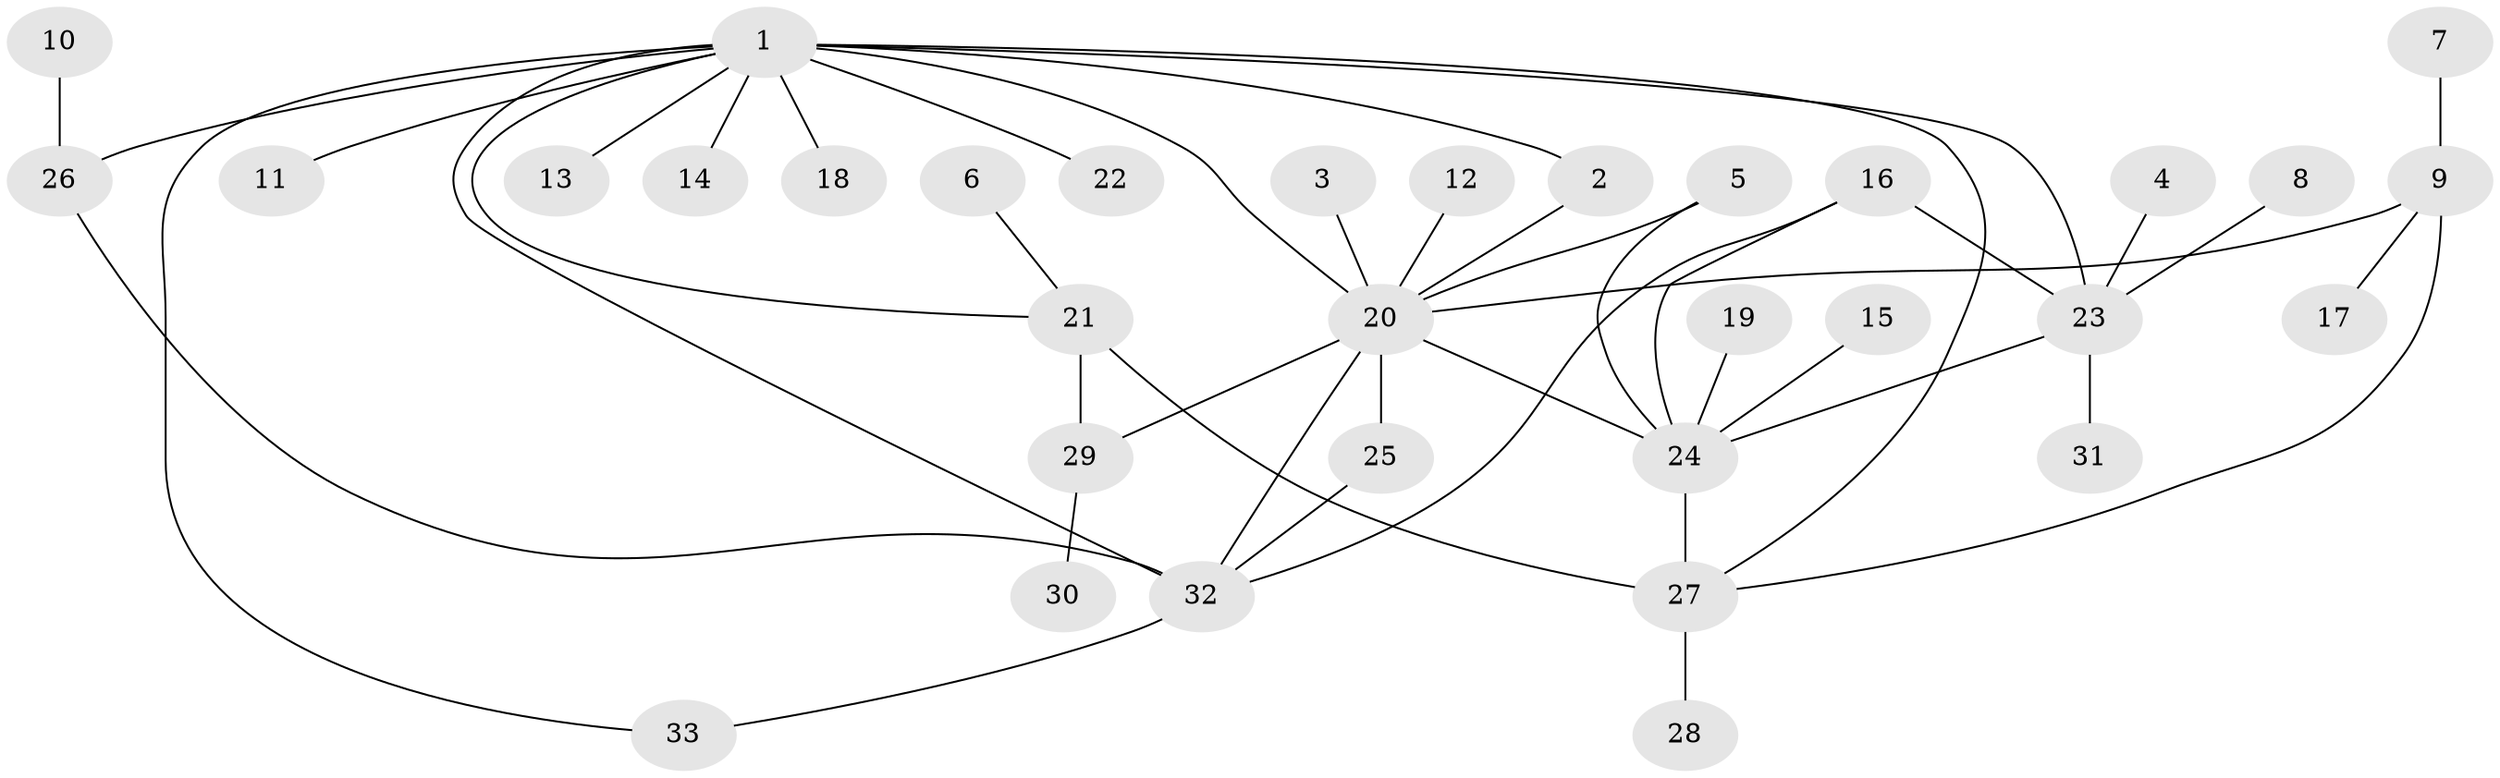// original degree distribution, {5: 0.030303030303030304, 9: 0.030303030303030304, 7: 0.030303030303030304, 4: 0.06060606060606061, 8: 0.030303030303030304, 6: 0.015151515151515152, 2: 0.24242424242424243, 12: 0.015151515151515152, 3: 0.045454545454545456, 1: 0.5}
// Generated by graph-tools (version 1.1) at 2025/26/03/09/25 03:26:48]
// undirected, 33 vertices, 45 edges
graph export_dot {
graph [start="1"]
  node [color=gray90,style=filled];
  1;
  2;
  3;
  4;
  5;
  6;
  7;
  8;
  9;
  10;
  11;
  12;
  13;
  14;
  15;
  16;
  17;
  18;
  19;
  20;
  21;
  22;
  23;
  24;
  25;
  26;
  27;
  28;
  29;
  30;
  31;
  32;
  33;
  1 -- 2 [weight=1.0];
  1 -- 11 [weight=1.0];
  1 -- 13 [weight=1.0];
  1 -- 14 [weight=1.0];
  1 -- 18 [weight=1.0];
  1 -- 20 [weight=1.0];
  1 -- 21 [weight=1.0];
  1 -- 22 [weight=1.0];
  1 -- 23 [weight=2.0];
  1 -- 26 [weight=1.0];
  1 -- 27 [weight=1.0];
  1 -- 32 [weight=1.0];
  1 -- 33 [weight=1.0];
  2 -- 20 [weight=1.0];
  3 -- 20 [weight=1.0];
  4 -- 23 [weight=1.0];
  5 -- 20 [weight=1.0];
  5 -- 24 [weight=1.0];
  6 -- 21 [weight=1.0];
  7 -- 9 [weight=1.0];
  8 -- 23 [weight=1.0];
  9 -- 17 [weight=1.0];
  9 -- 20 [weight=2.0];
  9 -- 27 [weight=1.0];
  10 -- 26 [weight=1.0];
  12 -- 20 [weight=1.0];
  15 -- 24 [weight=1.0];
  16 -- 23 [weight=1.0];
  16 -- 24 [weight=1.0];
  16 -- 32 [weight=1.0];
  19 -- 24 [weight=1.0];
  20 -- 24 [weight=1.0];
  20 -- 25 [weight=1.0];
  20 -- 29 [weight=1.0];
  20 -- 32 [weight=2.0];
  21 -- 27 [weight=2.0];
  21 -- 29 [weight=1.0];
  23 -- 24 [weight=1.0];
  23 -- 31 [weight=1.0];
  24 -- 27 [weight=2.0];
  25 -- 32 [weight=1.0];
  26 -- 32 [weight=1.0];
  27 -- 28 [weight=1.0];
  29 -- 30 [weight=1.0];
  32 -- 33 [weight=1.0];
}

